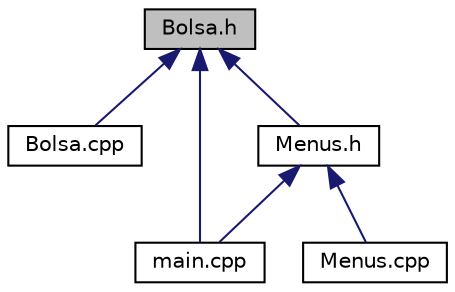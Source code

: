 digraph "Bolsa.h"
{
  edge [fontname="Helvetica",fontsize="10",labelfontname="Helvetica",labelfontsize="10"];
  node [fontname="Helvetica",fontsize="10",shape=record];
  Node16 [label="Bolsa.h",height=0.2,width=0.4,color="black", fillcolor="grey75", style="filled", fontcolor="black"];
  Node16 -> Node17 [dir="back",color="midnightblue",fontsize="10",style="solid"];
  Node17 [label="Bolsa.cpp",height=0.2,width=0.4,color="black", fillcolor="white", style="filled",URL="$_bolsa_8cpp.html"];
  Node16 -> Node18 [dir="back",color="midnightblue",fontsize="10",style="solid"];
  Node18 [label="main.cpp",height=0.2,width=0.4,color="black", fillcolor="white", style="filled",URL="$main_8cpp.html"];
  Node16 -> Node19 [dir="back",color="midnightblue",fontsize="10",style="solid"];
  Node19 [label="Menus.h",height=0.2,width=0.4,color="black", fillcolor="white", style="filled",URL="$_menus_8h.html"];
  Node19 -> Node18 [dir="back",color="midnightblue",fontsize="10",style="solid"];
  Node19 -> Node20 [dir="back",color="midnightblue",fontsize="10",style="solid"];
  Node20 [label="Menus.cpp",height=0.2,width=0.4,color="black", fillcolor="white", style="filled",URL="$_menus_8cpp.html"];
}
